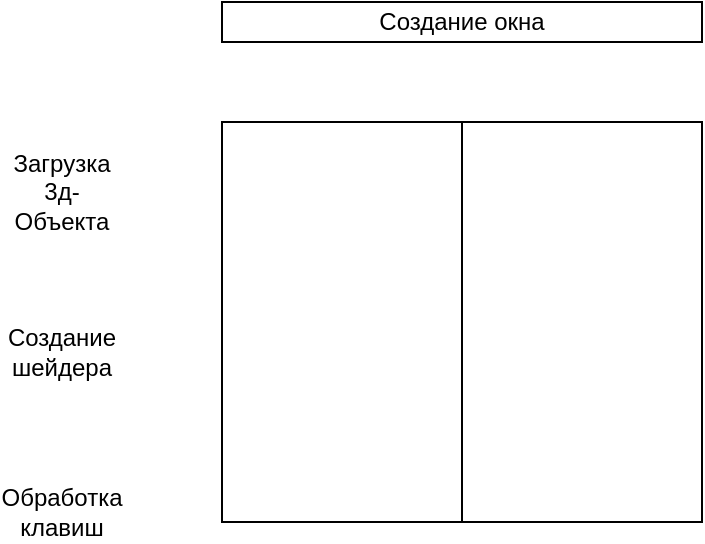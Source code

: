 <mxfile version="27.0.2">
  <diagram name="Страница — 1" id="p6m66AcIY42godJlNhnS">
    <mxGraphModel dx="595" dy="362" grid="1" gridSize="10" guides="1" tooltips="1" connect="1" arrows="1" fold="1" page="1" pageScale="1" pageWidth="827" pageHeight="1169" math="0" shadow="0">
      <root>
        <mxCell id="0" />
        <mxCell id="1" parent="0" />
        <mxCell id="_BGWMvQDyLr9viPzPUrb-2" value="Загрузка 3д-Объекта" style="text;html=1;align=center;verticalAlign=middle;whiteSpace=wrap;rounded=0;" vertex="1" parent="1">
          <mxGeometry x="110" y="230" width="60" height="30" as="geometry" />
        </mxCell>
        <mxCell id="_BGWMvQDyLr9viPzPUrb-3" value="Создание шейдера" style="text;html=1;align=center;verticalAlign=middle;whiteSpace=wrap;rounded=0;" vertex="1" parent="1">
          <mxGeometry x="110" y="310" width="60" height="30" as="geometry" />
        </mxCell>
        <mxCell id="_BGWMvQDyLr9viPzPUrb-4" value="Обработка клавиш" style="text;html=1;align=center;verticalAlign=middle;whiteSpace=wrap;rounded=0;" vertex="1" parent="1">
          <mxGeometry x="110" y="390" width="60" height="30" as="geometry" />
        </mxCell>
        <mxCell id="_BGWMvQDyLr9viPzPUrb-20" value="" style="rounded=0;whiteSpace=wrap;html=1;" vertex="1" parent="1">
          <mxGeometry x="220" y="210" width="120" height="200" as="geometry" />
        </mxCell>
        <mxCell id="_BGWMvQDyLr9viPzPUrb-21" value="" style="rounded=0;whiteSpace=wrap;html=1;" vertex="1" parent="1">
          <mxGeometry x="220" y="150" width="240" height="20" as="geometry" />
        </mxCell>
        <mxCell id="_BGWMvQDyLr9viPzPUrb-22" value="" style="rounded=0;whiteSpace=wrap;html=1;" vertex="1" parent="1">
          <mxGeometry x="340" y="210" width="120" height="200" as="geometry" />
        </mxCell>
        <mxCell id="_BGWMvQDyLr9viPzPUrb-1" value="Создание окна" style="text;html=1;align=center;verticalAlign=middle;whiteSpace=wrap;rounded=0;" vertex="1" parent="1">
          <mxGeometry x="220" y="150" width="240" height="20" as="geometry" />
        </mxCell>
        <mxCell id="_BGWMvQDyLr9viPzPUrb-23" value="" style="shape=image;verticalLabelPosition=bottom;labelBackgroundColor=default;verticalAlign=top;aspect=fixed;imageAspect=0;image=https://kassa.bifit.com/wiki/images/d/da/%D0%A2%D0%B5%D1%81%D1%82%D0%BE%D0%B2%D0%B0%D1%8F_Gif.gif;" vertex="1" parent="1">
          <mxGeometry x="220" y="210" width="100" height="150" as="geometry" />
        </mxCell>
      </root>
    </mxGraphModel>
  </diagram>
</mxfile>
